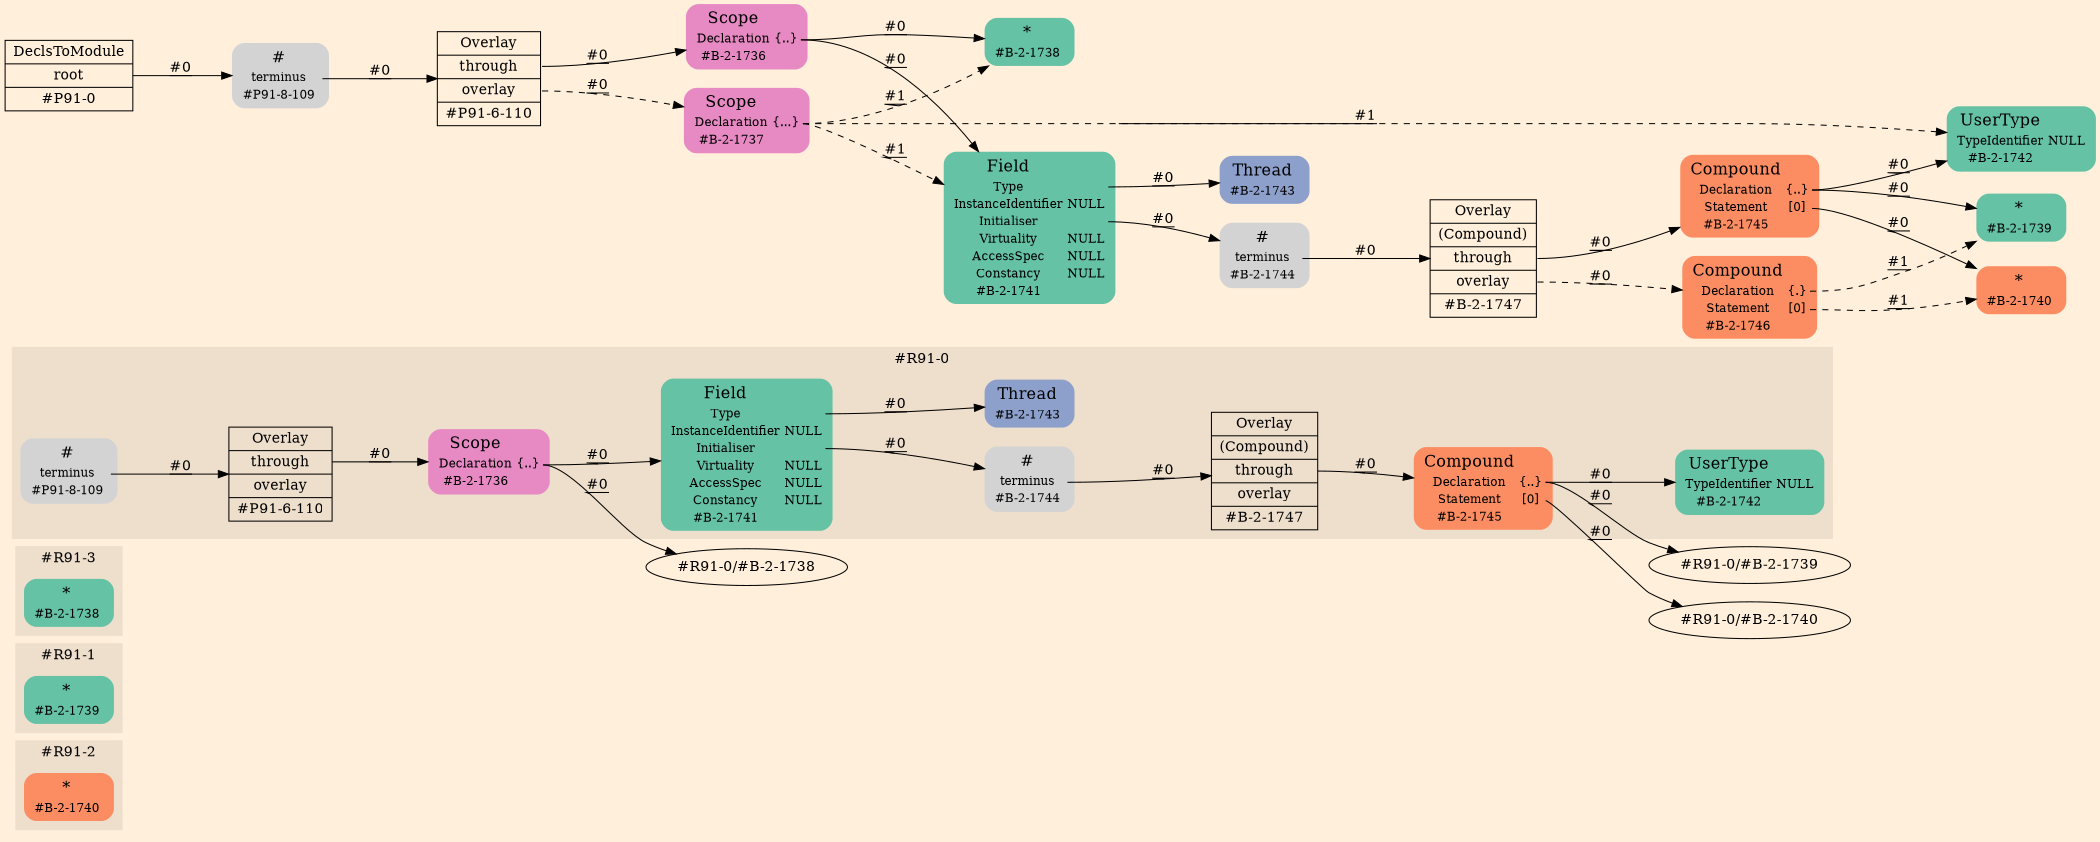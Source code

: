 digraph Inferno {
graph [
rankdir = "LR"
ranksep = 1.0
size = "14,20"
bgcolor = antiquewhite1
color = black
fontcolor = black
];
node [
];
subgraph "cluster#R91-2" {
label = "#R91-2"
style = "filled"
color = antiquewhite2
"#R91-2/#B-2-1740" [
shape = "plaintext"
fillcolor = "/set28/2"
label = <<TABLE BORDER="0" CELLBORDER="0" CELLSPACING="0">
 <TR>
  <TD><FONT POINT-SIZE="16.0">*</FONT></TD>
  <TD></TD>
 </TR>
 <TR>
  <TD>#B-2-1740</TD>
  <TD PORT="port0"></TD>
 </TR>
</TABLE>>
style = "rounded,filled"
fontsize = "12"
];
}
subgraph "cluster#R91-1" {
label = "#R91-1"
style = "filled"
color = antiquewhite2
"#R91-1/#B-2-1739" [
shape = "plaintext"
fillcolor = "/set28/1"
label = <<TABLE BORDER="0" CELLBORDER="0" CELLSPACING="0">
 <TR>
  <TD><FONT POINT-SIZE="16.0">*</FONT></TD>
  <TD></TD>
 </TR>
 <TR>
  <TD>#B-2-1739</TD>
  <TD PORT="port0"></TD>
 </TR>
</TABLE>>
style = "rounded,filled"
fontsize = "12"
];
}
subgraph "cluster#R91-3" {
label = "#R91-3"
style = "filled"
color = antiquewhite2
"#R91-3/#B-2-1738" [
shape = "plaintext"
fillcolor = "/set28/1"
label = <<TABLE BORDER="0" CELLBORDER="0" CELLSPACING="0">
 <TR>
  <TD><FONT POINT-SIZE="16.0">*</FONT></TD>
  <TD></TD>
 </TR>
 <TR>
  <TD>#B-2-1738</TD>
  <TD PORT="port0"></TD>
 </TR>
</TABLE>>
style = "rounded,filled"
fontsize = "12"
];
}
subgraph "cluster#R91-0" {
label = "#R91-0"
style = "filled"
color = antiquewhite2
"#R91-0/#B-2-1742" [
shape = "plaintext"
fillcolor = "/set28/1"
label = <<TABLE BORDER="0" CELLBORDER="0" CELLSPACING="0">
 <TR>
  <TD><FONT POINT-SIZE="16.0">UserType</FONT></TD>
  <TD></TD>
 </TR>
 <TR>
  <TD>TypeIdentifier</TD>
  <TD PORT="port0">NULL</TD>
 </TR>
 <TR>
  <TD>#B-2-1742</TD>
  <TD PORT="port1"></TD>
 </TR>
</TABLE>>
style = "rounded,filled"
fontsize = "12"
];
"#R91-0/#B-2-1747" [
shape = "record"
fillcolor = antiquewhite2
label = "<fixed> Overlay | <port0> (Compound) | <port1> through | <port2> overlay | <port3> #B-2-1747"
style = "filled"
fontsize = "14"
color = black
fontcolor = black
];
"#R91-0/#P91-8-109" [
shape = "plaintext"
label = <<TABLE BORDER="0" CELLBORDER="0" CELLSPACING="0">
 <TR>
  <TD><FONT POINT-SIZE="16.0">#</FONT></TD>
  <TD></TD>
 </TR>
 <TR>
  <TD>terminus</TD>
  <TD PORT="port0"></TD>
 </TR>
 <TR>
  <TD>#P91-8-109</TD>
  <TD PORT="port1"></TD>
 </TR>
</TABLE>>
style = "rounded,filled"
fontsize = "12"
];
"#R91-0/#P91-6-110" [
shape = "record"
fillcolor = antiquewhite2
label = "<fixed> Overlay | <port0> through | <port1> overlay | <port2> #P91-6-110"
style = "filled"
fontsize = "14"
color = black
fontcolor = black
];
"#R91-0/#B-2-1736" [
shape = "plaintext"
fillcolor = "/set28/4"
label = <<TABLE BORDER="0" CELLBORDER="0" CELLSPACING="0">
 <TR>
  <TD><FONT POINT-SIZE="16.0">Scope</FONT></TD>
  <TD></TD>
 </TR>
 <TR>
  <TD>Declaration</TD>
  <TD PORT="port0">{..}</TD>
 </TR>
 <TR>
  <TD>#B-2-1736</TD>
  <TD PORT="port1"></TD>
 </TR>
</TABLE>>
style = "rounded,filled"
fontsize = "12"
];
"#R91-0/#B-2-1741" [
shape = "plaintext"
fillcolor = "/set28/1"
label = <<TABLE BORDER="0" CELLBORDER="0" CELLSPACING="0">
 <TR>
  <TD><FONT POINT-SIZE="16.0">Field</FONT></TD>
  <TD></TD>
 </TR>
 <TR>
  <TD>Type</TD>
  <TD PORT="port0"></TD>
 </TR>
 <TR>
  <TD>InstanceIdentifier</TD>
  <TD PORT="port1">NULL</TD>
 </TR>
 <TR>
  <TD>Initialiser</TD>
  <TD PORT="port2"></TD>
 </TR>
 <TR>
  <TD>Virtuality</TD>
  <TD PORT="port3">NULL</TD>
 </TR>
 <TR>
  <TD>AccessSpec</TD>
  <TD PORT="port4">NULL</TD>
 </TR>
 <TR>
  <TD>Constancy</TD>
  <TD PORT="port5">NULL</TD>
 </TR>
 <TR>
  <TD>#B-2-1741</TD>
  <TD PORT="port6"></TD>
 </TR>
</TABLE>>
style = "rounded,filled"
fontsize = "12"
];
"#R91-0/#B-2-1745" [
shape = "plaintext"
fillcolor = "/set28/2"
label = <<TABLE BORDER="0" CELLBORDER="0" CELLSPACING="0">
 <TR>
  <TD><FONT POINT-SIZE="16.0">Compound</FONT></TD>
  <TD></TD>
 </TR>
 <TR>
  <TD>Declaration</TD>
  <TD PORT="port0">{..}</TD>
 </TR>
 <TR>
  <TD>Statement</TD>
  <TD PORT="port1">[0]</TD>
 </TR>
 <TR>
  <TD>#B-2-1745</TD>
  <TD PORT="port2"></TD>
 </TR>
</TABLE>>
style = "rounded,filled"
fontsize = "12"
];
"#R91-0/#B-2-1743" [
shape = "plaintext"
fillcolor = "/set28/3"
label = <<TABLE BORDER="0" CELLBORDER="0" CELLSPACING="0">
 <TR>
  <TD><FONT POINT-SIZE="16.0">Thread</FONT></TD>
  <TD></TD>
 </TR>
 <TR>
  <TD>#B-2-1743</TD>
  <TD PORT="port0"></TD>
 </TR>
</TABLE>>
style = "rounded,filled"
fontsize = "12"
];
"#R91-0/#B-2-1744" [
shape = "plaintext"
label = <<TABLE BORDER="0" CELLBORDER="0" CELLSPACING="0">
 <TR>
  <TD><FONT POINT-SIZE="16.0">#</FONT></TD>
  <TD></TD>
 </TR>
 <TR>
  <TD>terminus</TD>
  <TD PORT="port0"></TD>
 </TR>
 <TR>
  <TD>#B-2-1744</TD>
  <TD PORT="port1"></TD>
 </TR>
</TABLE>>
style = "rounded,filled"
fontsize = "12"
];
}
"CR#P91-0" [
shape = "record"
fillcolor = antiquewhite1
label = "<fixed> DeclsToModule | <port0> root | <port1> #P91-0"
style = "filled"
fontsize = "14"
color = black
fontcolor = black
];
"#P91-8-109" [
shape = "plaintext"
label = <<TABLE BORDER="0" CELLBORDER="0" CELLSPACING="0">
 <TR>
  <TD><FONT POINT-SIZE="16.0">#</FONT></TD>
  <TD></TD>
 </TR>
 <TR>
  <TD>terminus</TD>
  <TD PORT="port0"></TD>
 </TR>
 <TR>
  <TD>#P91-8-109</TD>
  <TD PORT="port1"></TD>
 </TR>
</TABLE>>
style = "rounded,filled"
fontsize = "12"
];
"#P91-6-110" [
shape = "record"
fillcolor = antiquewhite1
label = "<fixed> Overlay | <port0> through | <port1> overlay | <port2> #P91-6-110"
style = "filled"
fontsize = "14"
color = black
fontcolor = black
];
"#B-2-1736" [
shape = "plaintext"
fillcolor = "/set28/4"
label = <<TABLE BORDER="0" CELLBORDER="0" CELLSPACING="0">
 <TR>
  <TD><FONT POINT-SIZE="16.0">Scope</FONT></TD>
  <TD></TD>
 </TR>
 <TR>
  <TD>Declaration</TD>
  <TD PORT="port0">{..}</TD>
 </TR>
 <TR>
  <TD>#B-2-1736</TD>
  <TD PORT="port1"></TD>
 </TR>
</TABLE>>
style = "rounded,filled"
fontsize = "12"
];
"#B-2-1738" [
shape = "plaintext"
fillcolor = "/set28/1"
label = <<TABLE BORDER="0" CELLBORDER="0" CELLSPACING="0">
 <TR>
  <TD><FONT POINT-SIZE="16.0">*</FONT></TD>
  <TD></TD>
 </TR>
 <TR>
  <TD>#B-2-1738</TD>
  <TD PORT="port0"></TD>
 </TR>
</TABLE>>
style = "rounded,filled"
fontsize = "12"
];
"#B-2-1741" [
shape = "plaintext"
fillcolor = "/set28/1"
label = <<TABLE BORDER="0" CELLBORDER="0" CELLSPACING="0">
 <TR>
  <TD><FONT POINT-SIZE="16.0">Field</FONT></TD>
  <TD></TD>
 </TR>
 <TR>
  <TD>Type</TD>
  <TD PORT="port0"></TD>
 </TR>
 <TR>
  <TD>InstanceIdentifier</TD>
  <TD PORT="port1">NULL</TD>
 </TR>
 <TR>
  <TD>Initialiser</TD>
  <TD PORT="port2"></TD>
 </TR>
 <TR>
  <TD>Virtuality</TD>
  <TD PORT="port3">NULL</TD>
 </TR>
 <TR>
  <TD>AccessSpec</TD>
  <TD PORT="port4">NULL</TD>
 </TR>
 <TR>
  <TD>Constancy</TD>
  <TD PORT="port5">NULL</TD>
 </TR>
 <TR>
  <TD>#B-2-1741</TD>
  <TD PORT="port6"></TD>
 </TR>
</TABLE>>
style = "rounded,filled"
fontsize = "12"
];
"#B-2-1743" [
shape = "plaintext"
fillcolor = "/set28/3"
label = <<TABLE BORDER="0" CELLBORDER="0" CELLSPACING="0">
 <TR>
  <TD><FONT POINT-SIZE="16.0">Thread</FONT></TD>
  <TD></TD>
 </TR>
 <TR>
  <TD>#B-2-1743</TD>
  <TD PORT="port0"></TD>
 </TR>
</TABLE>>
style = "rounded,filled"
fontsize = "12"
];
"#B-2-1744" [
shape = "plaintext"
label = <<TABLE BORDER="0" CELLBORDER="0" CELLSPACING="0">
 <TR>
  <TD><FONT POINT-SIZE="16.0">#</FONT></TD>
  <TD></TD>
 </TR>
 <TR>
  <TD>terminus</TD>
  <TD PORT="port0"></TD>
 </TR>
 <TR>
  <TD>#B-2-1744</TD>
  <TD PORT="port1"></TD>
 </TR>
</TABLE>>
style = "rounded,filled"
fontsize = "12"
];
"#B-2-1747" [
shape = "record"
fillcolor = antiquewhite1
label = "<fixed> Overlay | <port0> (Compound) | <port1> through | <port2> overlay | <port3> #B-2-1747"
style = "filled"
fontsize = "14"
color = black
fontcolor = black
];
"#B-2-1745" [
shape = "plaintext"
fillcolor = "/set28/2"
label = <<TABLE BORDER="0" CELLBORDER="0" CELLSPACING="0">
 <TR>
  <TD><FONT POINT-SIZE="16.0">Compound</FONT></TD>
  <TD></TD>
 </TR>
 <TR>
  <TD>Declaration</TD>
  <TD PORT="port0">{..}</TD>
 </TR>
 <TR>
  <TD>Statement</TD>
  <TD PORT="port1">[0]</TD>
 </TR>
 <TR>
  <TD>#B-2-1745</TD>
  <TD PORT="port2"></TD>
 </TR>
</TABLE>>
style = "rounded,filled"
fontsize = "12"
];
"#B-2-1739" [
shape = "plaintext"
fillcolor = "/set28/1"
label = <<TABLE BORDER="0" CELLBORDER="0" CELLSPACING="0">
 <TR>
  <TD><FONT POINT-SIZE="16.0">*</FONT></TD>
  <TD></TD>
 </TR>
 <TR>
  <TD>#B-2-1739</TD>
  <TD PORT="port0"></TD>
 </TR>
</TABLE>>
style = "rounded,filled"
fontsize = "12"
];
"#B-2-1742" [
shape = "plaintext"
fillcolor = "/set28/1"
label = <<TABLE BORDER="0" CELLBORDER="0" CELLSPACING="0">
 <TR>
  <TD><FONT POINT-SIZE="16.0">UserType</FONT></TD>
  <TD></TD>
 </TR>
 <TR>
  <TD>TypeIdentifier</TD>
  <TD PORT="port0">NULL</TD>
 </TR>
 <TR>
  <TD>#B-2-1742</TD>
  <TD PORT="port1"></TD>
 </TR>
</TABLE>>
style = "rounded,filled"
fontsize = "12"
];
"#B-2-1740" [
shape = "plaintext"
fillcolor = "/set28/2"
label = <<TABLE BORDER="0" CELLBORDER="0" CELLSPACING="0">
 <TR>
  <TD><FONT POINT-SIZE="16.0">*</FONT></TD>
  <TD></TD>
 </TR>
 <TR>
  <TD>#B-2-1740</TD>
  <TD PORT="port0"></TD>
 </TR>
</TABLE>>
style = "rounded,filled"
fontsize = "12"
];
"#B-2-1746" [
shape = "plaintext"
fillcolor = "/set28/2"
label = <<TABLE BORDER="0" CELLBORDER="0" CELLSPACING="0">
 <TR>
  <TD><FONT POINT-SIZE="16.0">Compound</FONT></TD>
  <TD></TD>
 </TR>
 <TR>
  <TD>Declaration</TD>
  <TD PORT="port0">{.}</TD>
 </TR>
 <TR>
  <TD>Statement</TD>
  <TD PORT="port1">[0]</TD>
 </TR>
 <TR>
  <TD>#B-2-1746</TD>
  <TD PORT="port2"></TD>
 </TR>
</TABLE>>
style = "rounded,filled"
fontsize = "12"
];
"#B-2-1737" [
shape = "plaintext"
fillcolor = "/set28/4"
label = <<TABLE BORDER="0" CELLBORDER="0" CELLSPACING="0">
 <TR>
  <TD><FONT POINT-SIZE="16.0">Scope</FONT></TD>
  <TD></TD>
 </TR>
 <TR>
  <TD>Declaration</TD>
  <TD PORT="port0">{...}</TD>
 </TR>
 <TR>
  <TD>#B-2-1737</TD>
  <TD PORT="port1"></TD>
 </TR>
</TABLE>>
style = "rounded,filled"
fontsize = "12"
];
"CR#P91-0":port0 -> "#P91-8-109" [style="solid"
label = "#0"
decorate = true
color = black
fontcolor = black
];
"#P91-8-109":port0 -> "#P91-6-110" [style="solid"
label = "#0"
decorate = true
color = black
fontcolor = black
];
"#P91-6-110":port0 -> "#B-2-1736" [style="solid"
label = "#0"
decorate = true
color = black
fontcolor = black
];
"#P91-6-110":port1 -> "#B-2-1737" [style="dashed"
label = "#0"
decorate = true
color = black
fontcolor = black
];
"#B-2-1736":port0 -> "#B-2-1738" [style="solid"
label = "#0"
decorate = true
color = black
fontcolor = black
];
"#B-2-1736":port0 -> "#B-2-1741" [style="solid"
label = "#0"
decorate = true
color = black
fontcolor = black
];
"#B-2-1741":port0 -> "#B-2-1743" [style="solid"
label = "#0"
decorate = true
color = black
fontcolor = black
];
"#B-2-1741":port2 -> "#B-2-1744" [style="solid"
label = "#0"
decorate = true
color = black
fontcolor = black
];
"#B-2-1744":port0 -> "#B-2-1747" [style="solid"
label = "#0"
decorate = true
color = black
fontcolor = black
];
"#B-2-1747":port1 -> "#B-2-1745" [style="solid"
label = "#0"
decorate = true
color = black
fontcolor = black
];
"#B-2-1747":port2 -> "#B-2-1746" [style="dashed"
label = "#0"
decorate = true
color = black
fontcolor = black
];
"#B-2-1745":port0 -> "#B-2-1739" [style="solid"
label = "#0"
decorate = true
color = black
fontcolor = black
];
"#B-2-1745":port0 -> "#B-2-1742" [style="solid"
label = "#0"
decorate = true
color = black
fontcolor = black
];
"#B-2-1745":port1 -> "#B-2-1740" [style="solid"
label = "#0"
decorate = true
color = black
fontcolor = black
];
"#B-2-1746":port0 -> "#B-2-1739" [style="dashed"
label = "#1"
decorate = true
color = black
fontcolor = black
];
"#B-2-1746":port1 -> "#B-2-1740" [style="dashed"
label = "#1"
decorate = true
color = black
fontcolor = black
];
"#B-2-1737":port0 -> "#B-2-1738" [style="dashed"
label = "#1"
decorate = true
color = black
fontcolor = black
];
"#B-2-1737":port0 -> "#B-2-1741" [style="dashed"
label = "#1"
decorate = true
color = black
fontcolor = black
];
"#B-2-1737":port0 -> "#B-2-1742" [style="dashed"
label = "#1"
decorate = true
color = black
fontcolor = black
];
"#R91-0/#B-2-1747":port1 -> "#R91-0/#B-2-1745" [style="solid"
label = "#0"
decorate = true
color = black
fontcolor = black
];
"#R91-0/#P91-8-109":port0 -> "#R91-0/#P91-6-110" [style="solid"
label = "#0"
decorate = true
color = black
fontcolor = black
];
"#R91-0/#P91-6-110":port0 -> "#R91-0/#B-2-1736" [style="solid"
label = "#0"
decorate = true
color = black
fontcolor = black
];
"#R91-0/#B-2-1736":port0 -> "#R91-0/#B-2-1738" [style="solid"
label = "#0"
decorate = true
color = black
fontcolor = black
];
"#R91-0/#B-2-1736":port0 -> "#R91-0/#B-2-1741" [style="solid"
label = "#0"
decorate = true
color = black
fontcolor = black
];
"#R91-0/#B-2-1741":port0 -> "#R91-0/#B-2-1743" [style="solid"
label = "#0"
decorate = true
color = black
fontcolor = black
];
"#R91-0/#B-2-1741":port2 -> "#R91-0/#B-2-1744" [style="solid"
label = "#0"
decorate = true
color = black
fontcolor = black
];
"#R91-0/#B-2-1745":port0 -> "#R91-0/#B-2-1739" [style="solid"
label = "#0"
decorate = true
color = black
fontcolor = black
];
"#R91-0/#B-2-1745":port0 -> "#R91-0/#B-2-1742" [style="solid"
label = "#0"
decorate = true
color = black
fontcolor = black
];
"#R91-0/#B-2-1745":port1 -> "#R91-0/#B-2-1740" [style="solid"
label = "#0"
decorate = true
color = black
fontcolor = black
];
"#R91-0/#B-2-1744":port0 -> "#R91-0/#B-2-1747" [style="solid"
label = "#0"
decorate = true
color = black
fontcolor = black
];
}
